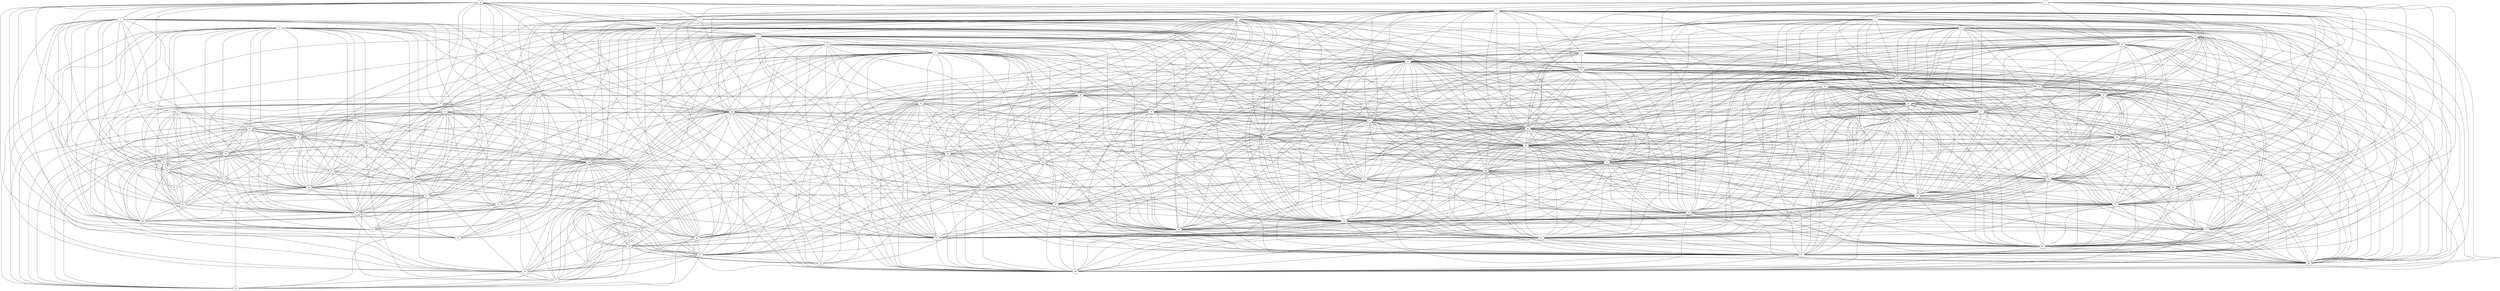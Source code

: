 graph {
	0 [label=0]
	1 [label=1]
	2 [label=2]
	3 [label=3]
	4 [label=4]
	5 [label=5]
	6 [label=6]
	7 [label=7]
	8 [label=8]
	9 [label=9]
	10 [label=10]
	11 [label=11]
	12 [label=12]
	13 [label=13]
	14 [label=14]
	15 [label=15]
	16 [label=16]
	17 [label=17]
	18 [label=18]
	19 [label=19]
	20 [label=20]
	21 [label=21]
	22 [label=22]
	23 [label=23]
	24 [label=24]
	25 [label=25]
	26 [label=26]
	27 [label=27]
	28 [label=28]
	29 [label=29]
	30 [label=30]
	31 [label=31]
	32 [label=32]
	33 [label=33]
	34 [label=34]
	35 [label=35]
	36 [label=36]
	37 [label=37]
	38 [label=38]
	39 [label=39]
	40 [label=40]
	41 [label=41]
	42 [label=42]
	43 [label=43]
	44 [label=44]
	45 [label=45]
	46 [label=46]
	47 [label=47]
	48 [label=48]
	49 [label=49]
	50 [label=50]
	51 [label=51]
	52 [label=52]
	53 [label=53]
	54 [label=54]
	55 [label=55]
	56 [label=56]
	57 [label=57]
	58 [label=58]
	59 [label=59]
	60 [label=60]
	61 [label=61]
	62 [label=62]
	63 [label=63]
	64 [label=64]
	65 [label=65]
	66 [label=66]
	67 [label=67]
	68 [label=68]
	69 [label=69]
	70 [label=70]
	71 [label=71]
	72 [label=72]
	73 [label=73]
	74 [label=74]
	75 [label=75]
	76 [label=76]
	77 [label=77]
	78 [label=78]
	79 [label=79]
	80 [label=80]
	81 [label=81]
	82 [label=82]
	83 [label=83]
	84 [label=84]
	85 [label=85]
	86 [label=86]
	87 [label=87]
	88 [label=88]
	89 [label=89]
	90 [label=90]
	91 [label=91]
	92 [label=92]
	93 [label=93]
	94 [label=94]
	95 [label=95]
	96 [label=96]
	97 [label=97]
	98 [label=98]
	99 [label=99]
	0 -- 3
	0 -- 4
	0 -- 5
	0 -- 9
	0 -- 11
	0 -- 15
	0 -- 19
	0 -- 29
	0 -- 40
	0 -- 43
	0 -- 44
	0 -- 49
	0 -- 63
	0 -- 66
	0 -- 71
	0 -- 72
	0 -- 85
	0 -- 86
	0 -- 92
	0 -- 94
	0 -- 98
	1 -- 13
	1 -- 14
	1 -- 20
	1 -- 23
	1 -- 24
	1 -- 26
	1 -- 31
	1 -- 32
	1 -- 33
	1 -- 34
	1 -- 37
	1 -- 41
	1 -- 42
	1 -- 45
	1 -- 46
	1 -- 48
	1 -- 51
	1 -- 53
	1 -- 59
	1 -- 65
	1 -- 69
	1 -- 70
	1 -- 76
	1 -- 81
	1 -- 84
	1 -- 87
	1 -- 88
	2 -- 3
	2 -- 5
	2 -- 20
	2 -- 21
	2 -- 23
	2 -- 24
	2 -- 32
	2 -- 33
	2 -- 46
	2 -- 47
	2 -- 57
	2 -- 63
	2 -- 70
	2 -- 74
	2 -- 77
	2 -- 92
	3 -- 5
	3 -- 9
	3 -- 11
	3 -- 15
	3 -- 20
	3 -- 21
	3 -- 22
	3 -- 23
	3 -- 24
	3 -- 29
	3 -- 32
	3 -- 41
	3 -- 42
	3 -- 43
	3 -- 46
	3 -- 47
	3 -- 48
	3 -- 51
	3 -- 52
	3 -- 53
	3 -- 63
	3 -- 70
	3 -- 74
	3 -- 76
	3 -- 77
	3 -- 79
	3 -- 84
	3 -- 92
	3 -- 96
	4 -- 9
	4 -- 10
	4 -- 15
	4 -- 19
	4 -- 29
	4 -- 40
	4 -- 44
	4 -- 49
	4 -- 62
	4 -- 66
	4 -- 71
	4 -- 72
	4 -- 82
	4 -- 83
	4 -- 85
	4 -- 86
	4 -- 94
	4 -- 98
	5 -- 9
	5 -- 15
	5 -- 19
	5 -- 21
	5 -- 23
	5 -- 29
	5 -- 43
	5 -- 47
	5 -- 52
	5 -- 63
	5 -- 71
	5 -- 72
	5 -- 74
	5 -- 77
	5 -- 92
	5 -- 94
	5 -- 98
	6 -- 10
	6 -- 11
	6 -- 17
	6 -- 18
	6 -- 27
	6 -- 29
	6 -- 35
	6 -- 36
	6 -- 38
	6 -- 40
	6 -- 44
	6 -- 49
	6 -- 55
	6 -- 58
	6 -- 62
	6 -- 64
	6 -- 66
	6 -- 80
	6 -- 83
	6 -- 85
	6 -- 95
	6 -- 99
	7 -- 26
	7 -- 28
	7 -- 31
	7 -- 34
	7 -- 39
	7 -- 45
	7 -- 54
	7 -- 60
	7 -- 69
	7 -- 91
	8 -- 9
	8 -- 11
	8 -- 12
	8 -- 17
	8 -- 22
	8 -- 23
	8 -- 24
	8 -- 28
	8 -- 29
	8 -- 30
	8 -- 39
	8 -- 41
	8 -- 42
	8 -- 43
	8 -- 48
	8 -- 50
	8 -- 51
	8 -- 52
	8 -- 54
	8 -- 55
	8 -- 64
	8 -- 65
	8 -- 67
	8 -- 75
	8 -- 76
	8 -- 79
	8 -- 80
	8 -- 81
	8 -- 87
	8 -- 90
	8 -- 96
	9 -- 11
	9 -- 15
	9 -- 19
	9 -- 21
	9 -- 22
	9 -- 23
	9 -- 29
	9 -- 41
	9 -- 42
	9 -- 43
	9 -- 52
	9 -- 63
	9 -- 64
	9 -- 66
	9 -- 71
	9 -- 72
	9 -- 74
	9 -- 76
	9 -- 85
	9 -- 86
	9 -- 92
	9 -- 94
	9 -- 96
	9 -- 98
	10 -- 27
	10 -- 35
	10 -- 36
	10 -- 40
	10 -- 44
	10 -- 49
	10 -- 58
	10 -- 62
	10 -- 66
	10 -- 82
	10 -- 83
	11 -- 12
	11 -- 17
	11 -- 18
	11 -- 22
	11 -- 29
	11 -- 30
	11 -- 36
	11 -- 40
	11 -- 41
	11 -- 42
	11 -- 43
	11 -- 48
	11 -- 50
	11 -- 51
	11 -- 52
	11 -- 55
	11 -- 64
	11 -- 66
	11 -- 67
	11 -- 71
	11 -- 75
	11 -- 76
	11 -- 79
	11 -- 80
	11 -- 81
	11 -- 85
	11 -- 86
	11 -- 92
	11 -- 96
	12 -- 17
	12 -- 28
	12 -- 30
	12 -- 39
	12 -- 41
	12 -- 48
	12 -- 50
	12 -- 54
	12 -- 55
	12 -- 61
	12 -- 67
	12 -- 73
	12 -- 75
	12 -- 79
	12 -- 80
	12 -- 81
	12 -- 89
	12 -- 90
	12 -- 91
	12 -- 96
	13 -- 14
	13 -- 20
	13 -- 24
	13 -- 26
	13 -- 31
	13 -- 32
	13 -- 33
	13 -- 34
	13 -- 37
	13 -- 42
	13 -- 45
	13 -- 46
	13 -- 48
	13 -- 51
	13 -- 53
	13 -- 59
	13 -- 60
	13 -- 65
	13 -- 69
	13 -- 70
	13 -- 76
	13 -- 81
	13 -- 84
	13 -- 87
	13 -- 88
	14 -- 20
	14 -- 23
	14 -- 24
	14 -- 32
	14 -- 33
	14 -- 34
	14 -- 37
	14 -- 42
	14 -- 46
	14 -- 47
	14 -- 48
	14 -- 51
	14 -- 53
	14 -- 59
	14 -- 65
	14 -- 70
	14 -- 74
	14 -- 76
	14 -- 77
	14 -- 84
	14 -- 87
	14 -- 88
	15 -- 19
	15 -- 29
	15 -- 43
	15 -- 63
	15 -- 66
	15 -- 71
	15 -- 72
	15 -- 85
	15 -- 86
	15 -- 92
	15 -- 94
	15 -- 98
	16 -- 25
	16 -- 61
	16 -- 73
	16 -- 78
	16 -- 89
	16 -- 93
	16 -- 97
	17 -- 18
	17 -- 22
	17 -- 28
	17 -- 29
	17 -- 30
	17 -- 36
	17 -- 39
	17 -- 41
	17 -- 42
	17 -- 43
	17 -- 48
	17 -- 50
	17 -- 51
	17 -- 55
	17 -- 64
	17 -- 66
	17 -- 67
	17 -- 75
	17 -- 76
	17 -- 79
	17 -- 80
	17 -- 81
	17 -- 85
	17 -- 89
	17 -- 90
	17 -- 96
	18 -- 27
	18 -- 35
	18 -- 36
	18 -- 38
	18 -- 40
	18 -- 55
	18 -- 58
	18 -- 61
	18 -- 64
	18 -- 66
	18 -- 80
	18 -- 85
	18 -- 90
	18 -- 95
	18 -- 97
	18 -- 99
	19 -- 29
	19 -- 40
	19 -- 44
	19 -- 49
	19 -- 66
	19 -- 71
	19 -- 72
	19 -- 83
	19 -- 85
	19 -- 86
	19 -- 94
	19 -- 98
	20 -- 21
	20 -- 22
	20 -- 23
	20 -- 24
	20 -- 32
	20 -- 33
	20 -- 37
	20 -- 42
	20 -- 46
	20 -- 47
	20 -- 48
	20 -- 51
	20 -- 52
	20 -- 53
	20 -- 59
	20 -- 65
	20 -- 70
	20 -- 74
	20 -- 76
	20 -- 77
	20 -- 84
	20 -- 87
	20 -- 88
	21 -- 22
	21 -- 23
	21 -- 24
	21 -- 32
	21 -- 42
	21 -- 43
	21 -- 46
	21 -- 47
	21 -- 52
	21 -- 57
	21 -- 63
	21 -- 70
	21 -- 74
	21 -- 76
	21 -- 77
	21 -- 92
	22 -- 23
	22 -- 24
	22 -- 29
	22 -- 32
	22 -- 39
	22 -- 41
	22 -- 42
	22 -- 43
	22 -- 46
	22 -- 47
	22 -- 48
	22 -- 50
	22 -- 51
	22 -- 52
	22 -- 53
	22 -- 63
	22 -- 65
	22 -- 67
	22 -- 70
	22 -- 74
	22 -- 75
	22 -- 76
	22 -- 79
	22 -- 81
	22 -- 84
	22 -- 87
	22 -- 88
	22 -- 92
	22 -- 96
	23 -- 24
	23 -- 29
	23 -- 32
	23 -- 33
	23 -- 41
	23 -- 42
	23 -- 43
	23 -- 46
	23 -- 47
	23 -- 48
	23 -- 51
	23 -- 52
	23 -- 53
	23 -- 63
	23 -- 65
	23 -- 70
	23 -- 74
	23 -- 76
	23 -- 77
	23 -- 79
	23 -- 81
	23 -- 84
	23 -- 87
	23 -- 88
	23 -- 92
	23 -- 96
	24 -- 32
	24 -- 33
	24 -- 34
	24 -- 37
	24 -- 41
	24 -- 42
	24 -- 43
	24 -- 46
	24 -- 47
	24 -- 48
	24 -- 51
	24 -- 52
	24 -- 53
	24 -- 59
	24 -- 63
	24 -- 65
	24 -- 70
	24 -- 74
	24 -- 76
	24 -- 77
	24 -- 79
	24 -- 81
	24 -- 84
	24 -- 87
	24 -- 88
	24 -- 92
	24 -- 96
	25 -- 61
	25 -- 73
	25 -- 78
	25 -- 89
	25 -- 90
	25 -- 93
	25 -- 95
	25 -- 97
	26 -- 28
	26 -- 31
	26 -- 34
	26 -- 37
	26 -- 39
	26 -- 45
	26 -- 53
	26 -- 54
	26 -- 56
	26 -- 60
	26 -- 65
	26 -- 68
	26 -- 69
	26 -- 81
	26 -- 84
	26 -- 87
	26 -- 88
	27 -- 35
	27 -- 36
	27 -- 38
	27 -- 40
	27 -- 55
	27 -- 58
	27 -- 61
	27 -- 64
	27 -- 66
	27 -- 80
	27 -- 95
	27 -- 97
	27 -- 99
	28 -- 30
	28 -- 34
	28 -- 39
	28 -- 45
	28 -- 48
	28 -- 50
	28 -- 51
	28 -- 54
	28 -- 65
	28 -- 67
	28 -- 75
	28 -- 79
	28 -- 81
	28 -- 87
	28 -- 90
	28 -- 91
	28 -- 96
	29 -- 36
	29 -- 40
	29 -- 41
	29 -- 42
	29 -- 43
	29 -- 48
	29 -- 51
	29 -- 52
	29 -- 63
	29 -- 64
	29 -- 66
	29 -- 71
	29 -- 72
	29 -- 74
	29 -- 75
	29 -- 76
	29 -- 79
	29 -- 85
	29 -- 86
	29 -- 92
	29 -- 94
	29 -- 96
	29 -- 98
	30 -- 39
	30 -- 41
	30 -- 48
	30 -- 50
	30 -- 51
	30 -- 54
	30 -- 55
	30 -- 61
	30 -- 67
	30 -- 73
	30 -- 75
	30 -- 79
	30 -- 80
	30 -- 81
	30 -- 89
	30 -- 90
	30 -- 91
	30 -- 96
	31 -- 34
	31 -- 37
	31 -- 45
	31 -- 53
	31 -- 56
	31 -- 60
	31 -- 65
	31 -- 68
	31 -- 69
	31 -- 84
	31 -- 87
	31 -- 88
	32 -- 33
	32 -- 37
	32 -- 42
	32 -- 46
	32 -- 47
	32 -- 48
	32 -- 51
	32 -- 52
	32 -- 53
	32 -- 59
	32 -- 63
	32 -- 70
	32 -- 74
	32 -- 76
	32 -- 77
	32 -- 84
	32 -- 88
	32 -- 92
	33 -- 34
	33 -- 37
	33 -- 42
	33 -- 46
	33 -- 47
	33 -- 48
	33 -- 51
	33 -- 53
	33 -- 59
	33 -- 65
	33 -- 70
	33 -- 74
	33 -- 76
	33 -- 77
	33 -- 84
	33 -- 87
	33 -- 88
	34 -- 37
	34 -- 39
	34 -- 41
	34 -- 42
	34 -- 45
	34 -- 46
	34 -- 48
	34 -- 51
	34 -- 53
	34 -- 54
	34 -- 59
	34 -- 60
	34 -- 65
	34 -- 69
	34 -- 76
	34 -- 79
	34 -- 81
	34 -- 84
	34 -- 87
	34 -- 88
	34 -- 96
	35 -- 36
	35 -- 38
	35 -- 40
	35 -- 44
	35 -- 49
	35 -- 55
	35 -- 58
	35 -- 62
	35 -- 64
	35 -- 66
	35 -- 80
	35 -- 83
	35 -- 85
	35 -- 95
	35 -- 99
	36 -- 38
	36 -- 40
	36 -- 44
	36 -- 49
	36 -- 55
	36 -- 58
	36 -- 62
	36 -- 64
	36 -- 66
	36 -- 71
	36 -- 80
	36 -- 83
	36 -- 85
	36 -- 86
	36 -- 95
	36 -- 99
	37 -- 41
	37 -- 42
	37 -- 45
	37 -- 46
	37 -- 48
	37 -- 51
	37 -- 53
	37 -- 59
	37 -- 60
	37 -- 65
	37 -- 69
	37 -- 70
	37 -- 76
	37 -- 81
	37 -- 84
	37 -- 87
	37 -- 88
	38 -- 40
	38 -- 55
	38 -- 58
	38 -- 61
	38 -- 64
	38 -- 66
	38 -- 80
	38 -- 90
	38 -- 95
	38 -- 97
	38 -- 99
	39 -- 41
	39 -- 42
	39 -- 45
	39 -- 48
	39 -- 50
	39 -- 51
	39 -- 54
	39 -- 65
	39 -- 67
	39 -- 75
	39 -- 76
	39 -- 79
	39 -- 80
	39 -- 81
	39 -- 87
	39 -- 91
	39 -- 96
	40 -- 44
	40 -- 49
	40 -- 55
	40 -- 58
	40 -- 62
	40 -- 64
	40 -- 66
	40 -- 71
	40 -- 82
	40 -- 83
	40 -- 85
	40 -- 86
	40 -- 99
	41 -- 42
	41 -- 43
	41 -- 46
	41 -- 48
	41 -- 50
	41 -- 51
	41 -- 52
	41 -- 53
	41 -- 63
	41 -- 65
	41 -- 67
	41 -- 70
	41 -- 74
	41 -- 75
	41 -- 76
	41 -- 79
	41 -- 81
	41 -- 84
	41 -- 87
	41 -- 88
	41 -- 92
	41 -- 96
	42 -- 43
	42 -- 46
	42 -- 47
	42 -- 48
	42 -- 50
	42 -- 51
	42 -- 52
	42 -- 53
	42 -- 59
	42 -- 63
	42 -- 65
	42 -- 67
	42 -- 70
	42 -- 74
	42 -- 75
	42 -- 76
	42 -- 79
	42 -- 81
	42 -- 84
	42 -- 87
	42 -- 88
	42 -- 92
	42 -- 96
	43 -- 47
	43 -- 48
	43 -- 51
	43 -- 52
	43 -- 63
	43 -- 70
	43 -- 71
	43 -- 74
	43 -- 75
	43 -- 76
	43 -- 79
	43 -- 81
	43 -- 85
	43 -- 92
	43 -- 96
	44 -- 49
	44 -- 62
	44 -- 66
	44 -- 71
	44 -- 82
	44 -- 83
	44 -- 85
	44 -- 86
	44 -- 94
	45 -- 48
	45 -- 51
	45 -- 53
	45 -- 54
	45 -- 60
	45 -- 65
	45 -- 69
	45 -- 79
	45 -- 81
	45 -- 84
	45 -- 87
	45 -- 96
	46 -- 47
	46 -- 48
	46 -- 51
	46 -- 52
	46 -- 53
	46 -- 59
	46 -- 65
	46 -- 70
	46 -- 74
	46 -- 76
	46 -- 77
	46 -- 81
	46 -- 84
	46 -- 87
	46 -- 88
	47 -- 51
	47 -- 52
	47 -- 53
	47 -- 57
	47 -- 59
	47 -- 63
	47 -- 70
	47 -- 74
	47 -- 76
	47 -- 77
	47 -- 84
	47 -- 88
	47 -- 92
	48 -- 50
	48 -- 51
	48 -- 52
	48 -- 53
	48 -- 59
	48 -- 65
	48 -- 67
	48 -- 70
	48 -- 74
	48 -- 75
	48 -- 76
	48 -- 79
	48 -- 81
	48 -- 84
	48 -- 87
	48 -- 88
	48 -- 92
	48 -- 96
	49 -- 62
	49 -- 66
	49 -- 71
	49 -- 82
	49 -- 83
	49 -- 85
	49 -- 86
	49 -- 94
	50 -- 51
	50 -- 54
	50 -- 55
	50 -- 64
	50 -- 67
	50 -- 73
	50 -- 75
	50 -- 76
	50 -- 79
	50 -- 80
	50 -- 81
	50 -- 87
	50 -- 89
	50 -- 90
	50 -- 96
	51 -- 52
	51 -- 53
	51 -- 59
	51 -- 63
	51 -- 65
	51 -- 67
	51 -- 70
	51 -- 74
	51 -- 75
	51 -- 76
	51 -- 79
	51 -- 81
	51 -- 84
	51 -- 87
	51 -- 88
	51 -- 92
	51 -- 96
	52 -- 53
	52 -- 63
	52 -- 70
	52 -- 74
	52 -- 75
	52 -- 76
	52 -- 77
	52 -- 79
	52 -- 81
	52 -- 84
	52 -- 87
	52 -- 88
	52 -- 92
	52 -- 96
	53 -- 59
	53 -- 65
	53 -- 70
	53 -- 74
	53 -- 76
	53 -- 77
	53 -- 79
	53 -- 81
	53 -- 84
	53 -- 87
	53 -- 88
	53 -- 96
	54 -- 67
	54 -- 75
	54 -- 79
	54 -- 81
	54 -- 89
	54 -- 90
	54 -- 91
	55 -- 58
	55 -- 61
	55 -- 64
	55 -- 66
	55 -- 67
	55 -- 73
	55 -- 75
	55 -- 80
	55 -- 85
	55 -- 89
	55 -- 90
	55 -- 95
	55 -- 97
	55 -- 99
	56 -- 60
	56 -- 68
	56 -- 69
	57 -- 77
	58 -- 62
	58 -- 64
	58 -- 66
	58 -- 80
	58 -- 85
	58 -- 95
	58 -- 97
	58 -- 99
	59 -- 65
	59 -- 70
	59 -- 76
	59 -- 77
	59 -- 84
	59 -- 87
	59 -- 88
	60 -- 65
	60 -- 68
	60 -- 69
	60 -- 87
	61 -- 73
	61 -- 78
	61 -- 80
	61 -- 89
	61 -- 90
	61 -- 93
	61 -- 95
	61 -- 97
	61 -- 99
	62 -- 66
	62 -- 71
	62 -- 82
	62 -- 83
	62 -- 85
	62 -- 86
	63 -- 70
	63 -- 72
	63 -- 74
	63 -- 76
	63 -- 77
	63 -- 92
	64 -- 66
	64 -- 67
	64 -- 71
	64 -- 75
	64 -- 80
	64 -- 85
	64 -- 86
	64 -- 95
	64 -- 99
	65 -- 69
	65 -- 70
	65 -- 75
	65 -- 76
	65 -- 79
	65 -- 81
	65 -- 84
	65 -- 87
	65 -- 88
	65 -- 96
	66 -- 71
	66 -- 72
	66 -- 83
	66 -- 85
	66 -- 86
	66 -- 94
	67 -- 75
	67 -- 76
	67 -- 79
	67 -- 80
	67 -- 81
	67 -- 87
	67 -- 89
	67 -- 90
	67 -- 96
	68 -- 69
	69 -- 87
	70 -- 74
	70 -- 76
	70 -- 77
	70 -- 81
	70 -- 84
	70 -- 87
	70 -- 88
	70 -- 92
	70 -- 96
	71 -- 72
	71 -- 83
	71 -- 85
	71 -- 86
	71 -- 94
	71 -- 98
	72 -- 85
	72 -- 86
	72 -- 92
	72 -- 94
	72 -- 98
	73 -- 78
	73 -- 80
	73 -- 89
	73 -- 90
	73 -- 91
	73 -- 93
	73 -- 95
	73 -- 97
	74 -- 76
	74 -- 77
	74 -- 84
	74 -- 88
	74 -- 92
	74 -- 96
	75 -- 76
	75 -- 79
	75 -- 80
	75 -- 81
	75 -- 87
	75 -- 90
	75 -- 96
	76 -- 77
	76 -- 79
	76 -- 81
	76 -- 84
	76 -- 87
	76 -- 88
	76 -- 92
	76 -- 96
	77 -- 84
	77 -- 88
	77 -- 92
	78 -- 89
	78 -- 90
	78 -- 91
	78 -- 93
	79 -- 80
	79 -- 81
	79 -- 84
	79 -- 87
	79 -- 96
	80 -- 89
	80 -- 90
	80 -- 95
	80 -- 96
	80 -- 99
	81 -- 84
	81 -- 87
	81 -- 88
	81 -- 96
	82 -- 83
	83 -- 85
	83 -- 86
	83 -- 94
	84 -- 87
	84 -- 88
	84 -- 96
	85 -- 86
	85 -- 94
	85 -- 98
	86 -- 94
	86 -- 98
	87 -- 88
	87 -- 96
	88 -- 96
	89 -- 90
	89 -- 91
	89 -- 93
	89 -- 95
	89 -- 97
	90 -- 91
	90 -- 93
	90 -- 95
	90 -- 97
	90 -- 99
	92 -- 96
	93 -- 95
	93 -- 97
	94 -- 98
	95 -- 97
	95 -- 99
	97 -- 99
}
